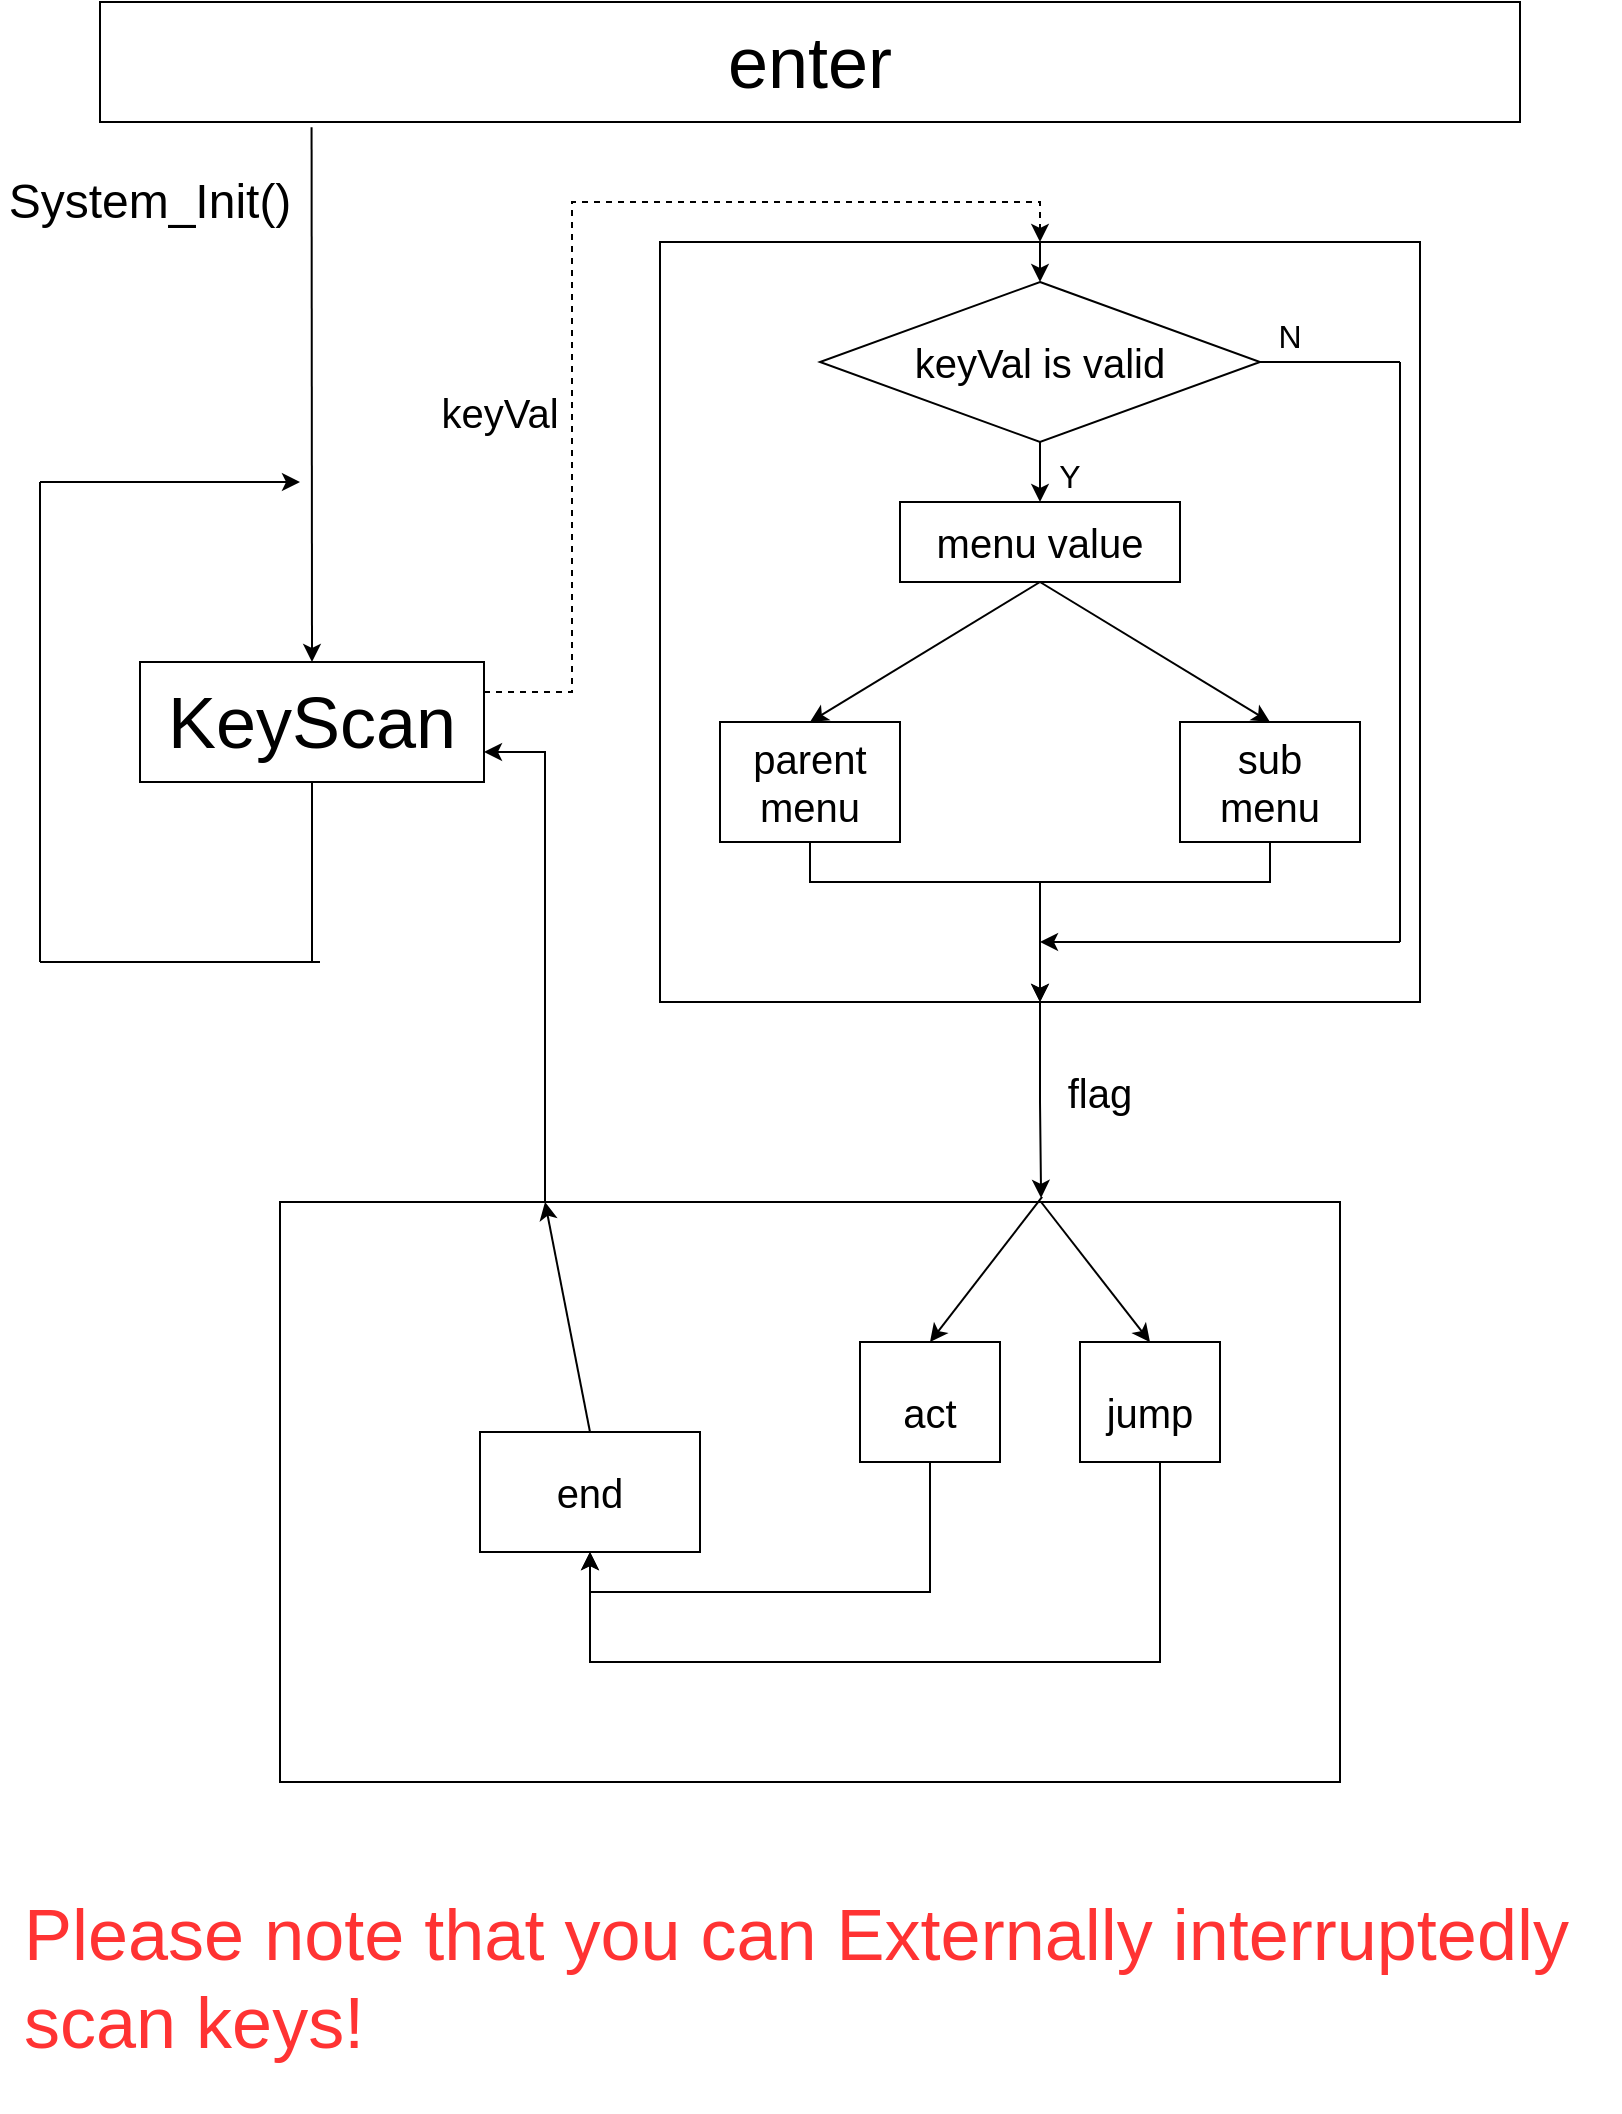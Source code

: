 <mxfile version="17.4.2" type="device"><diagram id="hZlTsxrxN18AzgfPLLUf" name="第 1 页"><mxGraphModel dx="1208" dy="891" grid="1" gridSize="10" guides="1" tooltips="1" connect="1" arrows="1" fold="1" page="1" pageScale="1" pageWidth="827" pageHeight="1169" math="0" shadow="0"><root><mxCell id="0"/><mxCell id="1" parent="0"/><mxCell id="HuZn12IS8BTZZ02nbG1q-1" value="&lt;font style=&quot;font-size: 36px&quot;&gt;enter&lt;/font&gt;" style="rounded=0;whiteSpace=wrap;html=1;" vertex="1" parent="1"><mxGeometry x="60" y="50" width="710" height="60" as="geometry"/></mxCell><mxCell id="HuZn12IS8BTZZ02nbG1q-25" style="edgeStyle=orthogonalEdgeStyle;rounded=0;orthogonalLoop=1;jettySize=auto;html=1;exitX=1;exitY=0.25;exitDx=0;exitDy=0;entryX=0.5;entryY=0;entryDx=0;entryDy=0;fontSize=24;dashed=1;" edge="1" parent="1" source="HuZn12IS8BTZZ02nbG1q-2" target="HuZn12IS8BTZZ02nbG1q-24"><mxGeometry relative="1" as="geometry"/></mxCell><mxCell id="HuZn12IS8BTZZ02nbG1q-2" value="KeyScan" style="rounded=0;whiteSpace=wrap;html=1;fontSize=36;" vertex="1" parent="1"><mxGeometry x="80" y="380" width="172" height="60" as="geometry"/></mxCell><mxCell id="HuZn12IS8BTZZ02nbG1q-6" value="&lt;font style=&quot;font-size: 24px&quot;&gt;System_Init()&lt;/font&gt;" style="text;html=1;strokeColor=none;fillColor=none;align=center;verticalAlign=middle;whiteSpace=wrap;rounded=0;fontSize=36;" vertex="1" parent="1"><mxGeometry x="10" y="130" width="150" height="30" as="geometry"/></mxCell><mxCell id="HuZn12IS8BTZZ02nbG1q-8" value="" style="endArrow=classic;html=1;rounded=0;fontSize=24;entryX=0.5;entryY=0;entryDx=0;entryDy=0;exitX=0.149;exitY=1.044;exitDx=0;exitDy=0;exitPerimeter=0;" edge="1" parent="1" source="HuZn12IS8BTZZ02nbG1q-1" target="HuZn12IS8BTZZ02nbG1q-2"><mxGeometry width="50" height="50" relative="1" as="geometry"><mxPoint x="220" y="160" as="sourcePoint"/><mxPoint x="490" y="370" as="targetPoint"/></mxGeometry></mxCell><mxCell id="HuZn12IS8BTZZ02nbG1q-20" value="" style="endArrow=none;html=1;rounded=0;fontSize=24;entryX=0.5;entryY=1;entryDx=0;entryDy=0;" edge="1" parent="1" target="HuZn12IS8BTZZ02nbG1q-2"><mxGeometry width="50" height="50" relative="1" as="geometry"><mxPoint x="166" y="530" as="sourcePoint"/><mxPoint x="170" y="470" as="targetPoint"/></mxGeometry></mxCell><mxCell id="HuZn12IS8BTZZ02nbG1q-21" value="" style="endArrow=none;html=1;rounded=0;fontSize=24;" edge="1" parent="1"><mxGeometry width="50" height="50" relative="1" as="geometry"><mxPoint x="30" y="530" as="sourcePoint"/><mxPoint x="170" y="530" as="targetPoint"/></mxGeometry></mxCell><mxCell id="HuZn12IS8BTZZ02nbG1q-22" value="" style="endArrow=none;html=1;rounded=0;fontSize=24;" edge="1" parent="1"><mxGeometry width="50" height="50" relative="1" as="geometry"><mxPoint x="30" y="530" as="sourcePoint"/><mxPoint x="30" y="290" as="targetPoint"/></mxGeometry></mxCell><mxCell id="HuZn12IS8BTZZ02nbG1q-23" value="" style="endArrow=classic;html=1;rounded=0;fontSize=24;" edge="1" parent="1"><mxGeometry width="50" height="50" relative="1" as="geometry"><mxPoint x="30" y="290" as="sourcePoint"/><mxPoint x="160" y="290" as="targetPoint"/></mxGeometry></mxCell><mxCell id="HuZn12IS8BTZZ02nbG1q-48" style="edgeStyle=orthogonalEdgeStyle;rounded=0;orthogonalLoop=1;jettySize=auto;html=1;exitX=0.5;exitY=1;exitDx=0;exitDy=0;entryX=0.718;entryY=-0.007;entryDx=0;entryDy=0;entryPerimeter=0;fontSize=16;" edge="1" parent="1" source="HuZn12IS8BTZZ02nbG1q-24" target="HuZn12IS8BTZZ02nbG1q-47"><mxGeometry relative="1" as="geometry"/></mxCell><mxCell id="HuZn12IS8BTZZ02nbG1q-24" value="" style="whiteSpace=wrap;html=1;aspect=fixed;fontSize=24;" vertex="1" parent="1"><mxGeometry x="340" y="170" width="380" height="380" as="geometry"/></mxCell><mxCell id="HuZn12IS8BTZZ02nbG1q-27" value="&lt;font style=&quot;font-size: 20px&quot;&gt;keyVal&lt;/font&gt;" style="text;html=1;strokeColor=none;fillColor=none;align=center;verticalAlign=middle;whiteSpace=wrap;rounded=0;fontSize=24;" vertex="1" parent="1"><mxGeometry x="230" y="240" width="60" height="30" as="geometry"/></mxCell><mxCell id="HuZn12IS8BTZZ02nbG1q-32" value="" style="edgeStyle=orthogonalEdgeStyle;rounded=0;orthogonalLoop=1;jettySize=auto;html=1;fontSize=20;" edge="1" parent="1" source="HuZn12IS8BTZZ02nbG1q-28" target="HuZn12IS8BTZZ02nbG1q-31"><mxGeometry relative="1" as="geometry"/></mxCell><mxCell id="HuZn12IS8BTZZ02nbG1q-28" value="keyVal is valid" style="rhombus;whiteSpace=wrap;html=1;fontSize=20;" vertex="1" parent="1"><mxGeometry x="420" y="190" width="220" height="80" as="geometry"/></mxCell><mxCell id="HuZn12IS8BTZZ02nbG1q-30" value="" style="endArrow=classic;html=1;rounded=0;fontSize=20;entryX=0.5;entryY=0;entryDx=0;entryDy=0;exitX=0.5;exitY=0;exitDx=0;exitDy=0;" edge="1" parent="1" source="HuZn12IS8BTZZ02nbG1q-24" target="HuZn12IS8BTZZ02nbG1q-28"><mxGeometry width="50" height="50" relative="1" as="geometry"><mxPoint x="470" y="330" as="sourcePoint"/><mxPoint x="520" y="280" as="targetPoint"/></mxGeometry></mxCell><mxCell id="HuZn12IS8BTZZ02nbG1q-31" value="menu value" style="whiteSpace=wrap;html=1;fontSize=20;" vertex="1" parent="1"><mxGeometry x="460" y="300" width="140" height="40" as="geometry"/></mxCell><mxCell id="HuZn12IS8BTZZ02nbG1q-33" value="&lt;font style=&quot;font-size: 16px&quot;&gt;Y&lt;/font&gt;" style="text;html=1;strokeColor=none;fillColor=none;align=center;verticalAlign=middle;whiteSpace=wrap;rounded=0;fontSize=20;" vertex="1" parent="1"><mxGeometry x="530" y="270" width="30" height="30" as="geometry"/></mxCell><mxCell id="HuZn12IS8BTZZ02nbG1q-34" value="&lt;font style=&quot;font-size: 16px&quot;&gt;N&lt;/font&gt;" style="text;html=1;strokeColor=none;fillColor=none;align=center;verticalAlign=middle;whiteSpace=wrap;rounded=0;fontSize=20;" vertex="1" parent="1"><mxGeometry x="640" y="200" width="30" height="30" as="geometry"/></mxCell><mxCell id="HuZn12IS8BTZZ02nbG1q-41" style="edgeStyle=orthogonalEdgeStyle;rounded=0;orthogonalLoop=1;jettySize=auto;html=1;exitX=0.5;exitY=1;exitDx=0;exitDy=0;fontSize=16;" edge="1" parent="1" source="HuZn12IS8BTZZ02nbG1q-35" target="HuZn12IS8BTZZ02nbG1q-24"><mxGeometry relative="1" as="geometry"/></mxCell><mxCell id="HuZn12IS8BTZZ02nbG1q-35" value="&lt;font style=&quot;font-size: 20px&quot;&gt;parent&lt;br&gt;menu&lt;/font&gt;" style="rounded=0;whiteSpace=wrap;html=1;fontSize=16;" vertex="1" parent="1"><mxGeometry x="370" y="410" width="90" height="60" as="geometry"/></mxCell><mxCell id="HuZn12IS8BTZZ02nbG1q-42" style="edgeStyle=orthogonalEdgeStyle;rounded=0;orthogonalLoop=1;jettySize=auto;html=1;exitX=0.5;exitY=1;exitDx=0;exitDy=0;fontSize=16;" edge="1" parent="1" source="HuZn12IS8BTZZ02nbG1q-36" target="HuZn12IS8BTZZ02nbG1q-24"><mxGeometry relative="1" as="geometry"/></mxCell><mxCell id="HuZn12IS8BTZZ02nbG1q-36" value="&lt;font style=&quot;font-size: 20px&quot;&gt;sub&lt;br&gt;menu&lt;/font&gt;" style="rounded=0;whiteSpace=wrap;html=1;fontSize=16;" vertex="1" parent="1"><mxGeometry x="600" y="410" width="90" height="60" as="geometry"/></mxCell><mxCell id="HuZn12IS8BTZZ02nbG1q-39" value="" style="endArrow=classic;html=1;rounded=0;fontSize=16;entryX=0.5;entryY=0;entryDx=0;entryDy=0;exitX=0.5;exitY=1;exitDx=0;exitDy=0;" edge="1" parent="1" source="HuZn12IS8BTZZ02nbG1q-31" target="HuZn12IS8BTZZ02nbG1q-35"><mxGeometry width="50" height="50" relative="1" as="geometry"><mxPoint x="380" y="390" as="sourcePoint"/><mxPoint x="430" y="340" as="targetPoint"/></mxGeometry></mxCell><mxCell id="HuZn12IS8BTZZ02nbG1q-40" value="" style="endArrow=classic;html=1;rounded=0;fontSize=16;exitX=0.5;exitY=1;exitDx=0;exitDy=0;entryX=0.5;entryY=0;entryDx=0;entryDy=0;" edge="1" parent="1" source="HuZn12IS8BTZZ02nbG1q-31" target="HuZn12IS8BTZZ02nbG1q-36"><mxGeometry width="50" height="50" relative="1" as="geometry"><mxPoint x="540" y="400" as="sourcePoint"/><mxPoint x="590" y="350" as="targetPoint"/></mxGeometry></mxCell><mxCell id="HuZn12IS8BTZZ02nbG1q-44" value="" style="endArrow=none;html=1;rounded=0;fontSize=16;exitX=0;exitY=1;exitDx=0;exitDy=0;" edge="1" parent="1" source="HuZn12IS8BTZZ02nbG1q-34"><mxGeometry width="50" height="50" relative="1" as="geometry"><mxPoint x="790" y="300" as="sourcePoint"/><mxPoint x="710" y="230" as="targetPoint"/></mxGeometry></mxCell><mxCell id="HuZn12IS8BTZZ02nbG1q-45" value="" style="endArrow=none;html=1;rounded=0;fontSize=16;" edge="1" parent="1"><mxGeometry width="50" height="50" relative="1" as="geometry"><mxPoint x="710" y="230" as="sourcePoint"/><mxPoint x="710" y="520" as="targetPoint"/></mxGeometry></mxCell><mxCell id="HuZn12IS8BTZZ02nbG1q-46" value="" style="endArrow=classic;html=1;rounded=0;fontSize=16;" edge="1" parent="1"><mxGeometry width="50" height="50" relative="1" as="geometry"><mxPoint x="710" y="520" as="sourcePoint"/><mxPoint x="530" y="520" as="targetPoint"/></mxGeometry></mxCell><mxCell id="HuZn12IS8BTZZ02nbG1q-52" style="edgeStyle=orthogonalEdgeStyle;rounded=0;orthogonalLoop=1;jettySize=auto;html=1;exitX=0.25;exitY=0;exitDx=0;exitDy=0;entryX=1;entryY=0.75;entryDx=0;entryDy=0;fontSize=20;" edge="1" parent="1" source="HuZn12IS8BTZZ02nbG1q-47" target="HuZn12IS8BTZZ02nbG1q-2"><mxGeometry relative="1" as="geometry"/></mxCell><mxCell id="HuZn12IS8BTZZ02nbG1q-47" value="" style="rounded=0;whiteSpace=wrap;html=1;fontSize=16;" vertex="1" parent="1"><mxGeometry x="150" y="650" width="530" height="290" as="geometry"/></mxCell><mxCell id="HuZn12IS8BTZZ02nbG1q-50" value="&lt;font style=&quot;font-size: 20px&quot;&gt;flag&lt;/font&gt;" style="text;html=1;strokeColor=none;fillColor=none;align=center;verticalAlign=middle;whiteSpace=wrap;rounded=0;fontSize=16;" vertex="1" parent="1"><mxGeometry x="530" y="580" width="60" height="30" as="geometry"/></mxCell><mxCell id="HuZn12IS8BTZZ02nbG1q-54" value="&lt;font color=&quot;#ff3333&quot;&gt;&lt;font style=&quot;font-size: 36px&quot;&gt;Please note that you can&amp;nbsp;&lt;/font&gt;&lt;span style=&quot;font-size: 36px&quot;&gt;Externally interruptedly scan keys!&lt;/span&gt;&lt;/font&gt;&lt;div&gt;&lt;br&gt;&lt;/div&gt;" style="text;html=1;strokeColor=none;fillColor=none;align=left;verticalAlign=middle;whiteSpace=wrap;rounded=0;fontSize=20;movable=1;resizable=1;rotatable=1;deletable=1;editable=1;connectable=1;" vertex="1" parent="1"><mxGeometry x="20" y="1010" width="800" height="80" as="geometry"/></mxCell><mxCell id="HuZn12IS8BTZZ02nbG1q-64" style="edgeStyle=orthogonalEdgeStyle;rounded=0;orthogonalLoop=1;jettySize=auto;html=1;entryX=0.5;entryY=1;entryDx=0;entryDy=0;fontSize=20;fontColor=#000000;" edge="1" parent="1" source="HuZn12IS8BTZZ02nbG1q-55" target="HuZn12IS8BTZZ02nbG1q-59"><mxGeometry relative="1" as="geometry"><Array as="points"><mxPoint x="590" y="880"/><mxPoint x="305" y="880"/></Array></mxGeometry></mxCell><mxCell id="HuZn12IS8BTZZ02nbG1q-55" value="&lt;font color=&quot;#000000&quot; style=&quot;font-size: 20px&quot;&gt;jump&lt;/font&gt;" style="rounded=0;whiteSpace=wrap;html=1;fontSize=36;fontColor=#FF3333;" vertex="1" parent="1"><mxGeometry x="550" y="720" width="70" height="60" as="geometry"/></mxCell><mxCell id="HuZn12IS8BTZZ02nbG1q-63" style="edgeStyle=orthogonalEdgeStyle;rounded=0;orthogonalLoop=1;jettySize=auto;html=1;entryX=0.5;entryY=1;entryDx=0;entryDy=0;fontSize=20;fontColor=#000000;" edge="1" parent="1" source="HuZn12IS8BTZZ02nbG1q-56" target="HuZn12IS8BTZZ02nbG1q-59"><mxGeometry relative="1" as="geometry"><Array as="points"><mxPoint x="475" y="845"/><mxPoint x="305" y="845"/></Array></mxGeometry></mxCell><mxCell id="HuZn12IS8BTZZ02nbG1q-56" value="&lt;font color=&quot;#000000&quot; style=&quot;font-size: 20px&quot;&gt;act&lt;/font&gt;" style="rounded=0;whiteSpace=wrap;html=1;fontSize=36;fontColor=#FF3333;" vertex="1" parent="1"><mxGeometry x="440" y="720" width="70" height="60" as="geometry"/></mxCell><mxCell id="HuZn12IS8BTZZ02nbG1q-57" value="" style="endArrow=classic;html=1;rounded=0;fontSize=20;fontColor=#000000;exitX=0.719;exitY=-0.009;exitDx=0;exitDy=0;exitPerimeter=0;entryX=0.5;entryY=0;entryDx=0;entryDy=0;" edge="1" parent="1" source="HuZn12IS8BTZZ02nbG1q-47" target="HuZn12IS8BTZZ02nbG1q-56"><mxGeometry width="50" height="50" relative="1" as="geometry"><mxPoint x="390" y="640" as="sourcePoint"/><mxPoint x="440" y="590" as="targetPoint"/></mxGeometry></mxCell><mxCell id="HuZn12IS8BTZZ02nbG1q-58" value="" style="endArrow=classic;html=1;rounded=0;fontSize=20;fontColor=#000000;exitX=0.718;exitY=0;exitDx=0;exitDy=0;exitPerimeter=0;entryX=0.5;entryY=0;entryDx=0;entryDy=0;" edge="1" parent="1" source="HuZn12IS8BTZZ02nbG1q-47" target="HuZn12IS8BTZZ02nbG1q-55"><mxGeometry width="50" height="50" relative="1" as="geometry"><mxPoint x="620" y="650" as="sourcePoint"/><mxPoint x="670" y="600" as="targetPoint"/></mxGeometry></mxCell><mxCell id="HuZn12IS8BTZZ02nbG1q-59" value="end" style="rounded=0;whiteSpace=wrap;html=1;fontSize=20;fontColor=#000000;" vertex="1" parent="1"><mxGeometry x="250" y="765" width="110" height="60" as="geometry"/></mxCell><mxCell id="HuZn12IS8BTZZ02nbG1q-61" value="" style="endArrow=classic;html=1;rounded=0;fontSize=20;fontColor=#000000;exitX=0.5;exitY=0;exitDx=0;exitDy=0;entryX=0.25;entryY=0;entryDx=0;entryDy=0;" edge="1" parent="1" source="HuZn12IS8BTZZ02nbG1q-59" target="HuZn12IS8BTZZ02nbG1q-47"><mxGeometry width="50" height="50" relative="1" as="geometry"><mxPoint x="470" y="770" as="sourcePoint"/><mxPoint x="520" y="720" as="targetPoint"/></mxGeometry></mxCell></root></mxGraphModel></diagram></mxfile>